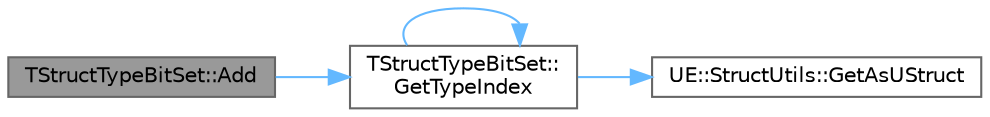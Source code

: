 digraph "TStructTypeBitSet::Add"
{
 // INTERACTIVE_SVG=YES
 // LATEX_PDF_SIZE
  bgcolor="transparent";
  edge [fontname=Helvetica,fontsize=10,labelfontname=Helvetica,labelfontsize=10];
  node [fontname=Helvetica,fontsize=10,shape=box,height=0.2,width=0.4];
  rankdir="LR";
  Node1 [id="Node000001",label="TStructTypeBitSet::Add",height=0.2,width=0.4,color="gray40", fillcolor="grey60", style="filled", fontcolor="black",tooltip="Adds a struct type to the bitset."];
  Node1 -> Node2 [id="edge1_Node000001_Node000002",color="steelblue1",style="solid",tooltip=" "];
  Node2 [id="Node000002",label="TStructTypeBitSet::\lGetTypeIndex",height=0.2,width=0.4,color="grey40", fillcolor="white", style="filled",URL="$d0/d16/structTStructTypeBitSet.html#afc2052ed244c71ce3c2db1a6643baef4",tooltip="Gets the index of a struct type within the tracker, adding it if not already present."];
  Node2 -> Node3 [id="edge2_Node000002_Node000003",color="steelblue1",style="solid",tooltip=" "];
  Node3 [id="Node000003",label="UE::StructUtils::GetAsUStruct",height=0.2,width=0.4,color="grey40", fillcolor="white", style="filled",URL="$da/db6/namespaceUE_1_1StructUtils.html#a40fad974f18a8cf5fa3848429ad79fd5",tooltip=" "];
  Node2 -> Node2 [id="edge3_Node000002_Node000002",color="steelblue1",style="solid",tooltip=" "];
}
